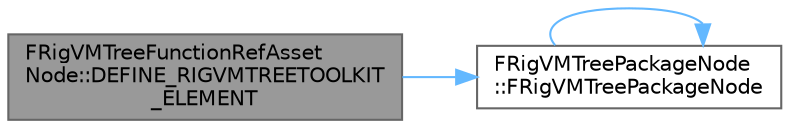 digraph "FRigVMTreeFunctionRefAssetNode::DEFINE_RIGVMTREETOOLKIT_ELEMENT"
{
 // INTERACTIVE_SVG=YES
 // LATEX_PDF_SIZE
  bgcolor="transparent";
  edge [fontname=Helvetica,fontsize=10,labelfontname=Helvetica,labelfontsize=10];
  node [fontname=Helvetica,fontsize=10,shape=box,height=0.2,width=0.4];
  rankdir="LR";
  Node1 [id="Node000001",label="FRigVMTreeFunctionRefAsset\lNode::DEFINE_RIGVMTREETOOLKIT\l_ELEMENT",height=0.2,width=0.4,color="gray40", fillcolor="grey60", style="filled", fontcolor="black",tooltip=" "];
  Node1 -> Node2 [id="edge1_Node000001_Node000002",color="steelblue1",style="solid",tooltip=" "];
  Node2 [id="Node000002",label="FRigVMTreePackageNode\l::FRigVMTreePackageNode",height=0.2,width=0.4,color="grey40", fillcolor="white", style="filled",URL="$df/d88/classFRigVMTreePackageNode.html#aeb251e776d339947bd6a689f05e28a58",tooltip=" "];
  Node2 -> Node2 [id="edge2_Node000002_Node000002",color="steelblue1",style="solid",tooltip=" "];
}
